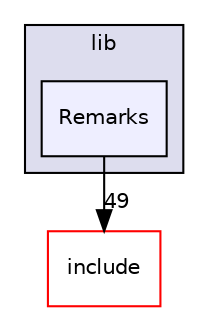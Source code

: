 digraph "lib/Remarks" {
  bgcolor=transparent;
  compound=true
  node [ fontsize="10", fontname="Helvetica"];
  edge [ labelfontsize="10", labelfontname="Helvetica"];
  subgraph clusterdir_97aefd0d527b934f1d99a682da8fe6a9 {
    graph [ bgcolor="#ddddee", pencolor="black", label="lib" fontname="Helvetica", fontsize="10", URL="dir_97aefd0d527b934f1d99a682da8fe6a9.html"]
  dir_54144c8fa17b7bf96ec2e8362ab2c3c2 [shape=box, label="Remarks", style="filled", fillcolor="#eeeeff", pencolor="black", URL="dir_54144c8fa17b7bf96ec2e8362ab2c3c2.html"];
  }
  dir_d44c64559bbebec7f509842c48db8b23 [shape=box label="include" color="red" URL="dir_d44c64559bbebec7f509842c48db8b23.html"];
  dir_54144c8fa17b7bf96ec2e8362ab2c3c2->dir_d44c64559bbebec7f509842c48db8b23 [headlabel="49", labeldistance=1.5 headhref="dir_000090_000001.html"];
}
